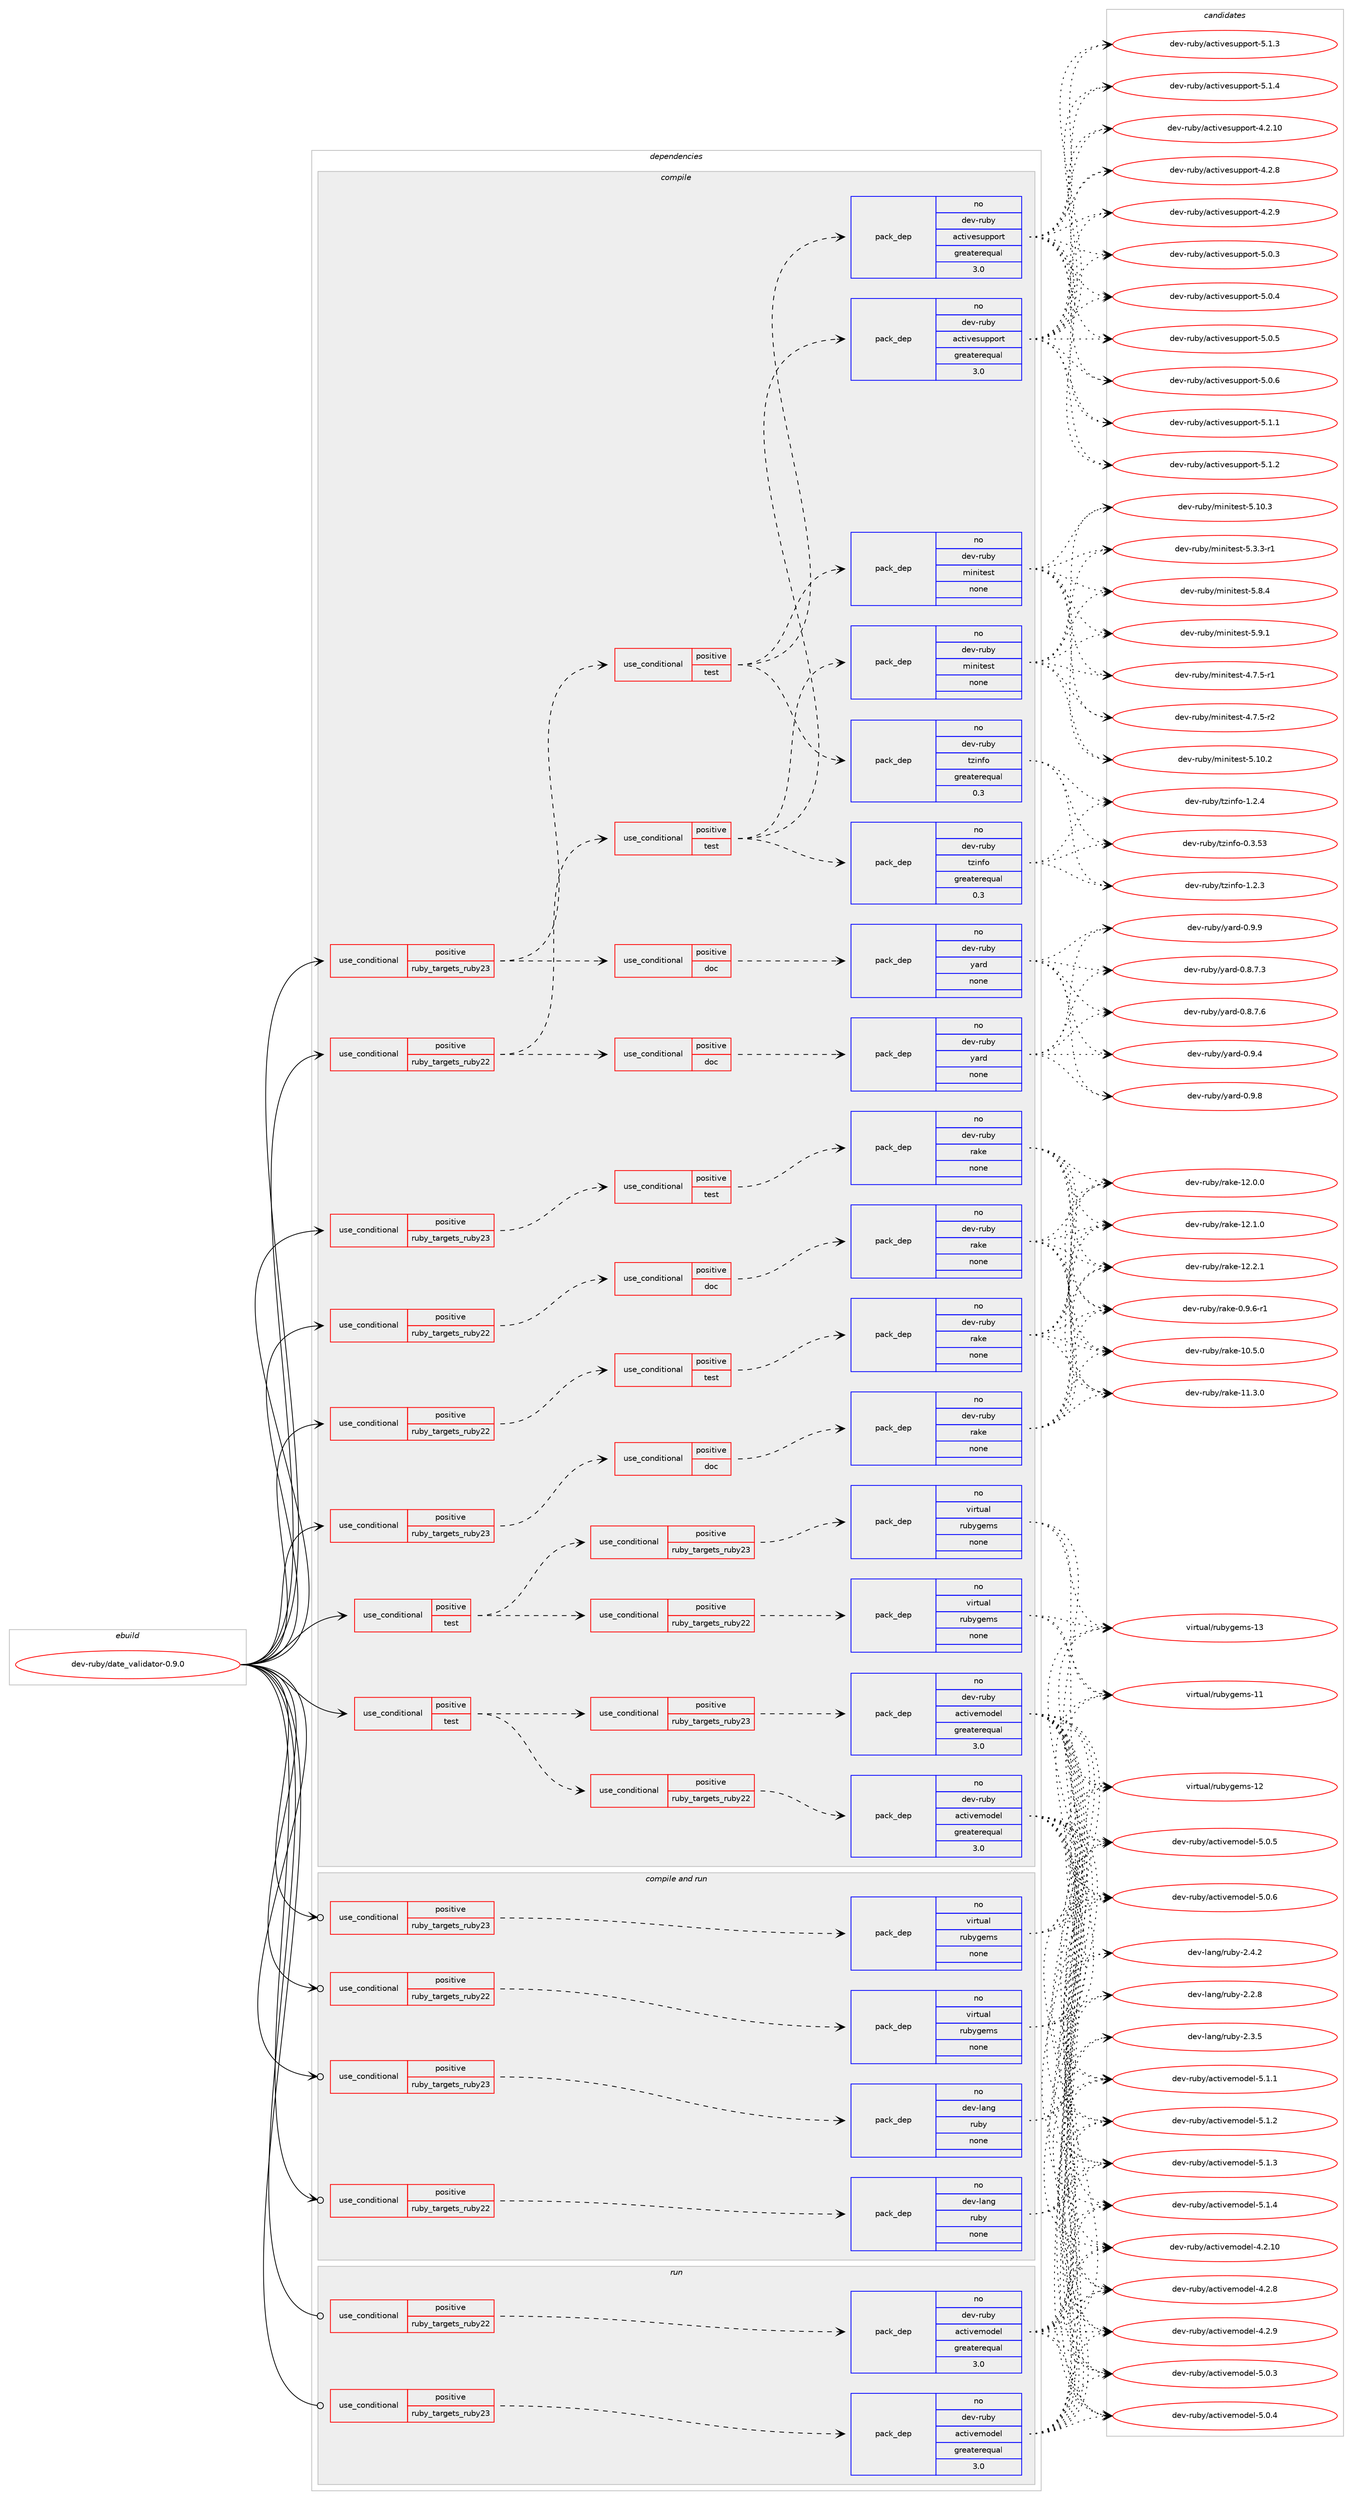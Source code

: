 digraph prolog {

# *************
# Graph options
# *************

newrank=true;
concentrate=true;
compound=true;
graph [rankdir=LR,fontname=Helvetica,fontsize=10,ranksep=1.5];#, ranksep=2.5, nodesep=0.2];
edge  [arrowhead=vee];
node  [fontname=Helvetica,fontsize=10];

# **********
# The ebuild
# **********

subgraph cluster_leftcol {
color=gray;
rank=same;
label=<<i>ebuild</i>>;
id [label="dev-ruby/date_validator-0.9.0", color=red, width=4, href="../dev-ruby/date_validator-0.9.0.svg"];
}

# ****************
# The dependencies
# ****************

subgraph cluster_midcol {
color=gray;
label=<<i>dependencies</i>>;
subgraph cluster_compile {
fillcolor="#eeeeee";
style=filled;
label=<<i>compile</i>>;
subgraph cond55446 {
dependency235528 [label=<<TABLE BORDER="0" CELLBORDER="1" CELLSPACING="0" CELLPADDING="4"><TR><TD ROWSPAN="3" CELLPADDING="10">use_conditional</TD></TR><TR><TD>positive</TD></TR><TR><TD>ruby_targets_ruby22</TD></TR></TABLE>>, shape=none, color=red];
subgraph cond55447 {
dependency235529 [label=<<TABLE BORDER="0" CELLBORDER="1" CELLSPACING="0" CELLPADDING="4"><TR><TD ROWSPAN="3" CELLPADDING="10">use_conditional</TD></TR><TR><TD>positive</TD></TR><TR><TD>doc</TD></TR></TABLE>>, shape=none, color=red];
subgraph pack176008 {
dependency235530 [label=<<TABLE BORDER="0" CELLBORDER="1" CELLSPACING="0" CELLPADDING="4" WIDTH="220"><TR><TD ROWSPAN="6" CELLPADDING="30">pack_dep</TD></TR><TR><TD WIDTH="110">no</TD></TR><TR><TD>dev-ruby</TD></TR><TR><TD>rake</TD></TR><TR><TD>none</TD></TR><TR><TD></TD></TR></TABLE>>, shape=none, color=blue];
}
dependency235529:e -> dependency235530:w [weight=20,style="dashed",arrowhead="vee"];
}
dependency235528:e -> dependency235529:w [weight=20,style="dashed",arrowhead="vee"];
}
id:e -> dependency235528:w [weight=20,style="solid",arrowhead="vee"];
subgraph cond55448 {
dependency235531 [label=<<TABLE BORDER="0" CELLBORDER="1" CELLSPACING="0" CELLPADDING="4"><TR><TD ROWSPAN="3" CELLPADDING="10">use_conditional</TD></TR><TR><TD>positive</TD></TR><TR><TD>ruby_targets_ruby22</TD></TR></TABLE>>, shape=none, color=red];
subgraph cond55449 {
dependency235532 [label=<<TABLE BORDER="0" CELLBORDER="1" CELLSPACING="0" CELLPADDING="4"><TR><TD ROWSPAN="3" CELLPADDING="10">use_conditional</TD></TR><TR><TD>positive</TD></TR><TR><TD>test</TD></TR></TABLE>>, shape=none, color=red];
subgraph pack176009 {
dependency235533 [label=<<TABLE BORDER="0" CELLBORDER="1" CELLSPACING="0" CELLPADDING="4" WIDTH="220"><TR><TD ROWSPAN="6" CELLPADDING="30">pack_dep</TD></TR><TR><TD WIDTH="110">no</TD></TR><TR><TD>dev-ruby</TD></TR><TR><TD>minitest</TD></TR><TR><TD>none</TD></TR><TR><TD></TD></TR></TABLE>>, shape=none, color=blue];
}
dependency235532:e -> dependency235533:w [weight=20,style="dashed",arrowhead="vee"];
subgraph pack176010 {
dependency235534 [label=<<TABLE BORDER="0" CELLBORDER="1" CELLSPACING="0" CELLPADDING="4" WIDTH="220"><TR><TD ROWSPAN="6" CELLPADDING="30">pack_dep</TD></TR><TR><TD WIDTH="110">no</TD></TR><TR><TD>dev-ruby</TD></TR><TR><TD>tzinfo</TD></TR><TR><TD>greaterequal</TD></TR><TR><TD>0.3</TD></TR></TABLE>>, shape=none, color=blue];
}
dependency235532:e -> dependency235534:w [weight=20,style="dashed",arrowhead="vee"];
subgraph pack176011 {
dependency235535 [label=<<TABLE BORDER="0" CELLBORDER="1" CELLSPACING="0" CELLPADDING="4" WIDTH="220"><TR><TD ROWSPAN="6" CELLPADDING="30">pack_dep</TD></TR><TR><TD WIDTH="110">no</TD></TR><TR><TD>dev-ruby</TD></TR><TR><TD>activesupport</TD></TR><TR><TD>greaterequal</TD></TR><TR><TD>3.0</TD></TR></TABLE>>, shape=none, color=blue];
}
dependency235532:e -> dependency235535:w [weight=20,style="dashed",arrowhead="vee"];
}
dependency235531:e -> dependency235532:w [weight=20,style="dashed",arrowhead="vee"];
subgraph cond55450 {
dependency235536 [label=<<TABLE BORDER="0" CELLBORDER="1" CELLSPACING="0" CELLPADDING="4"><TR><TD ROWSPAN="3" CELLPADDING="10">use_conditional</TD></TR><TR><TD>positive</TD></TR><TR><TD>doc</TD></TR></TABLE>>, shape=none, color=red];
subgraph pack176012 {
dependency235537 [label=<<TABLE BORDER="0" CELLBORDER="1" CELLSPACING="0" CELLPADDING="4" WIDTH="220"><TR><TD ROWSPAN="6" CELLPADDING="30">pack_dep</TD></TR><TR><TD WIDTH="110">no</TD></TR><TR><TD>dev-ruby</TD></TR><TR><TD>yard</TD></TR><TR><TD>none</TD></TR><TR><TD></TD></TR></TABLE>>, shape=none, color=blue];
}
dependency235536:e -> dependency235537:w [weight=20,style="dashed",arrowhead="vee"];
}
dependency235531:e -> dependency235536:w [weight=20,style="dashed",arrowhead="vee"];
}
id:e -> dependency235531:w [weight=20,style="solid",arrowhead="vee"];
subgraph cond55451 {
dependency235538 [label=<<TABLE BORDER="0" CELLBORDER="1" CELLSPACING="0" CELLPADDING="4"><TR><TD ROWSPAN="3" CELLPADDING="10">use_conditional</TD></TR><TR><TD>positive</TD></TR><TR><TD>ruby_targets_ruby22</TD></TR></TABLE>>, shape=none, color=red];
subgraph cond55452 {
dependency235539 [label=<<TABLE BORDER="0" CELLBORDER="1" CELLSPACING="0" CELLPADDING="4"><TR><TD ROWSPAN="3" CELLPADDING="10">use_conditional</TD></TR><TR><TD>positive</TD></TR><TR><TD>test</TD></TR></TABLE>>, shape=none, color=red];
subgraph pack176013 {
dependency235540 [label=<<TABLE BORDER="0" CELLBORDER="1" CELLSPACING="0" CELLPADDING="4" WIDTH="220"><TR><TD ROWSPAN="6" CELLPADDING="30">pack_dep</TD></TR><TR><TD WIDTH="110">no</TD></TR><TR><TD>dev-ruby</TD></TR><TR><TD>rake</TD></TR><TR><TD>none</TD></TR><TR><TD></TD></TR></TABLE>>, shape=none, color=blue];
}
dependency235539:e -> dependency235540:w [weight=20,style="dashed",arrowhead="vee"];
}
dependency235538:e -> dependency235539:w [weight=20,style="dashed",arrowhead="vee"];
}
id:e -> dependency235538:w [weight=20,style="solid",arrowhead="vee"];
subgraph cond55453 {
dependency235541 [label=<<TABLE BORDER="0" CELLBORDER="1" CELLSPACING="0" CELLPADDING="4"><TR><TD ROWSPAN="3" CELLPADDING="10">use_conditional</TD></TR><TR><TD>positive</TD></TR><TR><TD>ruby_targets_ruby23</TD></TR></TABLE>>, shape=none, color=red];
subgraph cond55454 {
dependency235542 [label=<<TABLE BORDER="0" CELLBORDER="1" CELLSPACING="0" CELLPADDING="4"><TR><TD ROWSPAN="3" CELLPADDING="10">use_conditional</TD></TR><TR><TD>positive</TD></TR><TR><TD>doc</TD></TR></TABLE>>, shape=none, color=red];
subgraph pack176014 {
dependency235543 [label=<<TABLE BORDER="0" CELLBORDER="1" CELLSPACING="0" CELLPADDING="4" WIDTH="220"><TR><TD ROWSPAN="6" CELLPADDING="30">pack_dep</TD></TR><TR><TD WIDTH="110">no</TD></TR><TR><TD>dev-ruby</TD></TR><TR><TD>rake</TD></TR><TR><TD>none</TD></TR><TR><TD></TD></TR></TABLE>>, shape=none, color=blue];
}
dependency235542:e -> dependency235543:w [weight=20,style="dashed",arrowhead="vee"];
}
dependency235541:e -> dependency235542:w [weight=20,style="dashed",arrowhead="vee"];
}
id:e -> dependency235541:w [weight=20,style="solid",arrowhead="vee"];
subgraph cond55455 {
dependency235544 [label=<<TABLE BORDER="0" CELLBORDER="1" CELLSPACING="0" CELLPADDING="4"><TR><TD ROWSPAN="3" CELLPADDING="10">use_conditional</TD></TR><TR><TD>positive</TD></TR><TR><TD>ruby_targets_ruby23</TD></TR></TABLE>>, shape=none, color=red];
subgraph cond55456 {
dependency235545 [label=<<TABLE BORDER="0" CELLBORDER="1" CELLSPACING="0" CELLPADDING="4"><TR><TD ROWSPAN="3" CELLPADDING="10">use_conditional</TD></TR><TR><TD>positive</TD></TR><TR><TD>test</TD></TR></TABLE>>, shape=none, color=red];
subgraph pack176015 {
dependency235546 [label=<<TABLE BORDER="0" CELLBORDER="1" CELLSPACING="0" CELLPADDING="4" WIDTH="220"><TR><TD ROWSPAN="6" CELLPADDING="30">pack_dep</TD></TR><TR><TD WIDTH="110">no</TD></TR><TR><TD>dev-ruby</TD></TR><TR><TD>minitest</TD></TR><TR><TD>none</TD></TR><TR><TD></TD></TR></TABLE>>, shape=none, color=blue];
}
dependency235545:e -> dependency235546:w [weight=20,style="dashed",arrowhead="vee"];
subgraph pack176016 {
dependency235547 [label=<<TABLE BORDER="0" CELLBORDER="1" CELLSPACING="0" CELLPADDING="4" WIDTH="220"><TR><TD ROWSPAN="6" CELLPADDING="30">pack_dep</TD></TR><TR><TD WIDTH="110">no</TD></TR><TR><TD>dev-ruby</TD></TR><TR><TD>tzinfo</TD></TR><TR><TD>greaterequal</TD></TR><TR><TD>0.3</TD></TR></TABLE>>, shape=none, color=blue];
}
dependency235545:e -> dependency235547:w [weight=20,style="dashed",arrowhead="vee"];
subgraph pack176017 {
dependency235548 [label=<<TABLE BORDER="0" CELLBORDER="1" CELLSPACING="0" CELLPADDING="4" WIDTH="220"><TR><TD ROWSPAN="6" CELLPADDING="30">pack_dep</TD></TR><TR><TD WIDTH="110">no</TD></TR><TR><TD>dev-ruby</TD></TR><TR><TD>activesupport</TD></TR><TR><TD>greaterequal</TD></TR><TR><TD>3.0</TD></TR></TABLE>>, shape=none, color=blue];
}
dependency235545:e -> dependency235548:w [weight=20,style="dashed",arrowhead="vee"];
}
dependency235544:e -> dependency235545:w [weight=20,style="dashed",arrowhead="vee"];
subgraph cond55457 {
dependency235549 [label=<<TABLE BORDER="0" CELLBORDER="1" CELLSPACING="0" CELLPADDING="4"><TR><TD ROWSPAN="3" CELLPADDING="10">use_conditional</TD></TR><TR><TD>positive</TD></TR><TR><TD>doc</TD></TR></TABLE>>, shape=none, color=red];
subgraph pack176018 {
dependency235550 [label=<<TABLE BORDER="0" CELLBORDER="1" CELLSPACING="0" CELLPADDING="4" WIDTH="220"><TR><TD ROWSPAN="6" CELLPADDING="30">pack_dep</TD></TR><TR><TD WIDTH="110">no</TD></TR><TR><TD>dev-ruby</TD></TR><TR><TD>yard</TD></TR><TR><TD>none</TD></TR><TR><TD></TD></TR></TABLE>>, shape=none, color=blue];
}
dependency235549:e -> dependency235550:w [weight=20,style="dashed",arrowhead="vee"];
}
dependency235544:e -> dependency235549:w [weight=20,style="dashed",arrowhead="vee"];
}
id:e -> dependency235544:w [weight=20,style="solid",arrowhead="vee"];
subgraph cond55458 {
dependency235551 [label=<<TABLE BORDER="0" CELLBORDER="1" CELLSPACING="0" CELLPADDING="4"><TR><TD ROWSPAN="3" CELLPADDING="10">use_conditional</TD></TR><TR><TD>positive</TD></TR><TR><TD>ruby_targets_ruby23</TD></TR></TABLE>>, shape=none, color=red];
subgraph cond55459 {
dependency235552 [label=<<TABLE BORDER="0" CELLBORDER="1" CELLSPACING="0" CELLPADDING="4"><TR><TD ROWSPAN="3" CELLPADDING="10">use_conditional</TD></TR><TR><TD>positive</TD></TR><TR><TD>test</TD></TR></TABLE>>, shape=none, color=red];
subgraph pack176019 {
dependency235553 [label=<<TABLE BORDER="0" CELLBORDER="1" CELLSPACING="0" CELLPADDING="4" WIDTH="220"><TR><TD ROWSPAN="6" CELLPADDING="30">pack_dep</TD></TR><TR><TD WIDTH="110">no</TD></TR><TR><TD>dev-ruby</TD></TR><TR><TD>rake</TD></TR><TR><TD>none</TD></TR><TR><TD></TD></TR></TABLE>>, shape=none, color=blue];
}
dependency235552:e -> dependency235553:w [weight=20,style="dashed",arrowhead="vee"];
}
dependency235551:e -> dependency235552:w [weight=20,style="dashed",arrowhead="vee"];
}
id:e -> dependency235551:w [weight=20,style="solid",arrowhead="vee"];
subgraph cond55460 {
dependency235554 [label=<<TABLE BORDER="0" CELLBORDER="1" CELLSPACING="0" CELLPADDING="4"><TR><TD ROWSPAN="3" CELLPADDING="10">use_conditional</TD></TR><TR><TD>positive</TD></TR><TR><TD>test</TD></TR></TABLE>>, shape=none, color=red];
subgraph cond55461 {
dependency235555 [label=<<TABLE BORDER="0" CELLBORDER="1" CELLSPACING="0" CELLPADDING="4"><TR><TD ROWSPAN="3" CELLPADDING="10">use_conditional</TD></TR><TR><TD>positive</TD></TR><TR><TD>ruby_targets_ruby22</TD></TR></TABLE>>, shape=none, color=red];
subgraph pack176020 {
dependency235556 [label=<<TABLE BORDER="0" CELLBORDER="1" CELLSPACING="0" CELLPADDING="4" WIDTH="220"><TR><TD ROWSPAN="6" CELLPADDING="30">pack_dep</TD></TR><TR><TD WIDTH="110">no</TD></TR><TR><TD>dev-ruby</TD></TR><TR><TD>activemodel</TD></TR><TR><TD>greaterequal</TD></TR><TR><TD>3.0</TD></TR></TABLE>>, shape=none, color=blue];
}
dependency235555:e -> dependency235556:w [weight=20,style="dashed",arrowhead="vee"];
}
dependency235554:e -> dependency235555:w [weight=20,style="dashed",arrowhead="vee"];
subgraph cond55462 {
dependency235557 [label=<<TABLE BORDER="0" CELLBORDER="1" CELLSPACING="0" CELLPADDING="4"><TR><TD ROWSPAN="3" CELLPADDING="10">use_conditional</TD></TR><TR><TD>positive</TD></TR><TR><TD>ruby_targets_ruby23</TD></TR></TABLE>>, shape=none, color=red];
subgraph pack176021 {
dependency235558 [label=<<TABLE BORDER="0" CELLBORDER="1" CELLSPACING="0" CELLPADDING="4" WIDTH="220"><TR><TD ROWSPAN="6" CELLPADDING="30">pack_dep</TD></TR><TR><TD WIDTH="110">no</TD></TR><TR><TD>dev-ruby</TD></TR><TR><TD>activemodel</TD></TR><TR><TD>greaterequal</TD></TR><TR><TD>3.0</TD></TR></TABLE>>, shape=none, color=blue];
}
dependency235557:e -> dependency235558:w [weight=20,style="dashed",arrowhead="vee"];
}
dependency235554:e -> dependency235557:w [weight=20,style="dashed",arrowhead="vee"];
}
id:e -> dependency235554:w [weight=20,style="solid",arrowhead="vee"];
subgraph cond55463 {
dependency235559 [label=<<TABLE BORDER="0" CELLBORDER="1" CELLSPACING="0" CELLPADDING="4"><TR><TD ROWSPAN="3" CELLPADDING="10">use_conditional</TD></TR><TR><TD>positive</TD></TR><TR><TD>test</TD></TR></TABLE>>, shape=none, color=red];
subgraph cond55464 {
dependency235560 [label=<<TABLE BORDER="0" CELLBORDER="1" CELLSPACING="0" CELLPADDING="4"><TR><TD ROWSPAN="3" CELLPADDING="10">use_conditional</TD></TR><TR><TD>positive</TD></TR><TR><TD>ruby_targets_ruby22</TD></TR></TABLE>>, shape=none, color=red];
subgraph pack176022 {
dependency235561 [label=<<TABLE BORDER="0" CELLBORDER="1" CELLSPACING="0" CELLPADDING="4" WIDTH="220"><TR><TD ROWSPAN="6" CELLPADDING="30">pack_dep</TD></TR><TR><TD WIDTH="110">no</TD></TR><TR><TD>virtual</TD></TR><TR><TD>rubygems</TD></TR><TR><TD>none</TD></TR><TR><TD></TD></TR></TABLE>>, shape=none, color=blue];
}
dependency235560:e -> dependency235561:w [weight=20,style="dashed",arrowhead="vee"];
}
dependency235559:e -> dependency235560:w [weight=20,style="dashed",arrowhead="vee"];
subgraph cond55465 {
dependency235562 [label=<<TABLE BORDER="0" CELLBORDER="1" CELLSPACING="0" CELLPADDING="4"><TR><TD ROWSPAN="3" CELLPADDING="10">use_conditional</TD></TR><TR><TD>positive</TD></TR><TR><TD>ruby_targets_ruby23</TD></TR></TABLE>>, shape=none, color=red];
subgraph pack176023 {
dependency235563 [label=<<TABLE BORDER="0" CELLBORDER="1" CELLSPACING="0" CELLPADDING="4" WIDTH="220"><TR><TD ROWSPAN="6" CELLPADDING="30">pack_dep</TD></TR><TR><TD WIDTH="110">no</TD></TR><TR><TD>virtual</TD></TR><TR><TD>rubygems</TD></TR><TR><TD>none</TD></TR><TR><TD></TD></TR></TABLE>>, shape=none, color=blue];
}
dependency235562:e -> dependency235563:w [weight=20,style="dashed",arrowhead="vee"];
}
dependency235559:e -> dependency235562:w [weight=20,style="dashed",arrowhead="vee"];
}
id:e -> dependency235559:w [weight=20,style="solid",arrowhead="vee"];
}
subgraph cluster_compileandrun {
fillcolor="#eeeeee";
style=filled;
label=<<i>compile and run</i>>;
subgraph cond55466 {
dependency235564 [label=<<TABLE BORDER="0" CELLBORDER="1" CELLSPACING="0" CELLPADDING="4"><TR><TD ROWSPAN="3" CELLPADDING="10">use_conditional</TD></TR><TR><TD>positive</TD></TR><TR><TD>ruby_targets_ruby22</TD></TR></TABLE>>, shape=none, color=red];
subgraph pack176024 {
dependency235565 [label=<<TABLE BORDER="0" CELLBORDER="1" CELLSPACING="0" CELLPADDING="4" WIDTH="220"><TR><TD ROWSPAN="6" CELLPADDING="30">pack_dep</TD></TR><TR><TD WIDTH="110">no</TD></TR><TR><TD>dev-lang</TD></TR><TR><TD>ruby</TD></TR><TR><TD>none</TD></TR><TR><TD></TD></TR></TABLE>>, shape=none, color=blue];
}
dependency235564:e -> dependency235565:w [weight=20,style="dashed",arrowhead="vee"];
}
id:e -> dependency235564:w [weight=20,style="solid",arrowhead="odotvee"];
subgraph cond55467 {
dependency235566 [label=<<TABLE BORDER="0" CELLBORDER="1" CELLSPACING="0" CELLPADDING="4"><TR><TD ROWSPAN="3" CELLPADDING="10">use_conditional</TD></TR><TR><TD>positive</TD></TR><TR><TD>ruby_targets_ruby22</TD></TR></TABLE>>, shape=none, color=red];
subgraph pack176025 {
dependency235567 [label=<<TABLE BORDER="0" CELLBORDER="1" CELLSPACING="0" CELLPADDING="4" WIDTH="220"><TR><TD ROWSPAN="6" CELLPADDING="30">pack_dep</TD></TR><TR><TD WIDTH="110">no</TD></TR><TR><TD>virtual</TD></TR><TR><TD>rubygems</TD></TR><TR><TD>none</TD></TR><TR><TD></TD></TR></TABLE>>, shape=none, color=blue];
}
dependency235566:e -> dependency235567:w [weight=20,style="dashed",arrowhead="vee"];
}
id:e -> dependency235566:w [weight=20,style="solid",arrowhead="odotvee"];
subgraph cond55468 {
dependency235568 [label=<<TABLE BORDER="0" CELLBORDER="1" CELLSPACING="0" CELLPADDING="4"><TR><TD ROWSPAN="3" CELLPADDING="10">use_conditional</TD></TR><TR><TD>positive</TD></TR><TR><TD>ruby_targets_ruby23</TD></TR></TABLE>>, shape=none, color=red];
subgraph pack176026 {
dependency235569 [label=<<TABLE BORDER="0" CELLBORDER="1" CELLSPACING="0" CELLPADDING="4" WIDTH="220"><TR><TD ROWSPAN="6" CELLPADDING="30">pack_dep</TD></TR><TR><TD WIDTH="110">no</TD></TR><TR><TD>dev-lang</TD></TR><TR><TD>ruby</TD></TR><TR><TD>none</TD></TR><TR><TD></TD></TR></TABLE>>, shape=none, color=blue];
}
dependency235568:e -> dependency235569:w [weight=20,style="dashed",arrowhead="vee"];
}
id:e -> dependency235568:w [weight=20,style="solid",arrowhead="odotvee"];
subgraph cond55469 {
dependency235570 [label=<<TABLE BORDER="0" CELLBORDER="1" CELLSPACING="0" CELLPADDING="4"><TR><TD ROWSPAN="3" CELLPADDING="10">use_conditional</TD></TR><TR><TD>positive</TD></TR><TR><TD>ruby_targets_ruby23</TD></TR></TABLE>>, shape=none, color=red];
subgraph pack176027 {
dependency235571 [label=<<TABLE BORDER="0" CELLBORDER="1" CELLSPACING="0" CELLPADDING="4" WIDTH="220"><TR><TD ROWSPAN="6" CELLPADDING="30">pack_dep</TD></TR><TR><TD WIDTH="110">no</TD></TR><TR><TD>virtual</TD></TR><TR><TD>rubygems</TD></TR><TR><TD>none</TD></TR><TR><TD></TD></TR></TABLE>>, shape=none, color=blue];
}
dependency235570:e -> dependency235571:w [weight=20,style="dashed",arrowhead="vee"];
}
id:e -> dependency235570:w [weight=20,style="solid",arrowhead="odotvee"];
}
subgraph cluster_run {
fillcolor="#eeeeee";
style=filled;
label=<<i>run</i>>;
subgraph cond55470 {
dependency235572 [label=<<TABLE BORDER="0" CELLBORDER="1" CELLSPACING="0" CELLPADDING="4"><TR><TD ROWSPAN="3" CELLPADDING="10">use_conditional</TD></TR><TR><TD>positive</TD></TR><TR><TD>ruby_targets_ruby22</TD></TR></TABLE>>, shape=none, color=red];
subgraph pack176028 {
dependency235573 [label=<<TABLE BORDER="0" CELLBORDER="1" CELLSPACING="0" CELLPADDING="4" WIDTH="220"><TR><TD ROWSPAN="6" CELLPADDING="30">pack_dep</TD></TR><TR><TD WIDTH="110">no</TD></TR><TR><TD>dev-ruby</TD></TR><TR><TD>activemodel</TD></TR><TR><TD>greaterequal</TD></TR><TR><TD>3.0</TD></TR></TABLE>>, shape=none, color=blue];
}
dependency235572:e -> dependency235573:w [weight=20,style="dashed",arrowhead="vee"];
}
id:e -> dependency235572:w [weight=20,style="solid",arrowhead="odot"];
subgraph cond55471 {
dependency235574 [label=<<TABLE BORDER="0" CELLBORDER="1" CELLSPACING="0" CELLPADDING="4"><TR><TD ROWSPAN="3" CELLPADDING="10">use_conditional</TD></TR><TR><TD>positive</TD></TR><TR><TD>ruby_targets_ruby23</TD></TR></TABLE>>, shape=none, color=red];
subgraph pack176029 {
dependency235575 [label=<<TABLE BORDER="0" CELLBORDER="1" CELLSPACING="0" CELLPADDING="4" WIDTH="220"><TR><TD ROWSPAN="6" CELLPADDING="30">pack_dep</TD></TR><TR><TD WIDTH="110">no</TD></TR><TR><TD>dev-ruby</TD></TR><TR><TD>activemodel</TD></TR><TR><TD>greaterequal</TD></TR><TR><TD>3.0</TD></TR></TABLE>>, shape=none, color=blue];
}
dependency235574:e -> dependency235575:w [weight=20,style="dashed",arrowhead="vee"];
}
id:e -> dependency235574:w [weight=20,style="solid",arrowhead="odot"];
}
}

# **************
# The candidates
# **************

subgraph cluster_choices {
rank=same;
color=gray;
label=<<i>candidates</i>>;

subgraph choice176008 {
color=black;
nodesep=1;
choice100101118451141179812147114971071014548465746544511449 [label="dev-ruby/rake-0.9.6-r1", color=red, width=4,href="../dev-ruby/rake-0.9.6-r1.svg"];
choice1001011184511411798121471149710710145494846534648 [label="dev-ruby/rake-10.5.0", color=red, width=4,href="../dev-ruby/rake-10.5.0.svg"];
choice1001011184511411798121471149710710145494946514648 [label="dev-ruby/rake-11.3.0", color=red, width=4,href="../dev-ruby/rake-11.3.0.svg"];
choice1001011184511411798121471149710710145495046484648 [label="dev-ruby/rake-12.0.0", color=red, width=4,href="../dev-ruby/rake-12.0.0.svg"];
choice1001011184511411798121471149710710145495046494648 [label="dev-ruby/rake-12.1.0", color=red, width=4,href="../dev-ruby/rake-12.1.0.svg"];
choice1001011184511411798121471149710710145495046504649 [label="dev-ruby/rake-12.2.1", color=red, width=4,href="../dev-ruby/rake-12.2.1.svg"];
dependency235530:e -> choice100101118451141179812147114971071014548465746544511449:w [style=dotted,weight="100"];
dependency235530:e -> choice1001011184511411798121471149710710145494846534648:w [style=dotted,weight="100"];
dependency235530:e -> choice1001011184511411798121471149710710145494946514648:w [style=dotted,weight="100"];
dependency235530:e -> choice1001011184511411798121471149710710145495046484648:w [style=dotted,weight="100"];
dependency235530:e -> choice1001011184511411798121471149710710145495046494648:w [style=dotted,weight="100"];
dependency235530:e -> choice1001011184511411798121471149710710145495046504649:w [style=dotted,weight="100"];
}
subgraph choice176009 {
color=black;
nodesep=1;
choice1001011184511411798121471091051101051161011151164552465546534511449 [label="dev-ruby/minitest-4.7.5-r1", color=red, width=4,href="../dev-ruby/minitest-4.7.5-r1.svg"];
choice1001011184511411798121471091051101051161011151164552465546534511450 [label="dev-ruby/minitest-4.7.5-r2", color=red, width=4,href="../dev-ruby/minitest-4.7.5-r2.svg"];
choice10010111845114117981214710910511010511610111511645534649484650 [label="dev-ruby/minitest-5.10.2", color=red, width=4,href="../dev-ruby/minitest-5.10.2.svg"];
choice10010111845114117981214710910511010511610111511645534649484651 [label="dev-ruby/minitest-5.10.3", color=red, width=4,href="../dev-ruby/minitest-5.10.3.svg"];
choice1001011184511411798121471091051101051161011151164553465146514511449 [label="dev-ruby/minitest-5.3.3-r1", color=red, width=4,href="../dev-ruby/minitest-5.3.3-r1.svg"];
choice100101118451141179812147109105110105116101115116455346564652 [label="dev-ruby/minitest-5.8.4", color=red, width=4,href="../dev-ruby/minitest-5.8.4.svg"];
choice100101118451141179812147109105110105116101115116455346574649 [label="dev-ruby/minitest-5.9.1", color=red, width=4,href="../dev-ruby/minitest-5.9.1.svg"];
dependency235533:e -> choice1001011184511411798121471091051101051161011151164552465546534511449:w [style=dotted,weight="100"];
dependency235533:e -> choice1001011184511411798121471091051101051161011151164552465546534511450:w [style=dotted,weight="100"];
dependency235533:e -> choice10010111845114117981214710910511010511610111511645534649484650:w [style=dotted,weight="100"];
dependency235533:e -> choice10010111845114117981214710910511010511610111511645534649484651:w [style=dotted,weight="100"];
dependency235533:e -> choice1001011184511411798121471091051101051161011151164553465146514511449:w [style=dotted,weight="100"];
dependency235533:e -> choice100101118451141179812147109105110105116101115116455346564652:w [style=dotted,weight="100"];
dependency235533:e -> choice100101118451141179812147109105110105116101115116455346574649:w [style=dotted,weight="100"];
}
subgraph choice176010 {
color=black;
nodesep=1;
choice10010111845114117981214711612210511010211145484651465351 [label="dev-ruby/tzinfo-0.3.53", color=red, width=4,href="../dev-ruby/tzinfo-0.3.53.svg"];
choice100101118451141179812147116122105110102111454946504651 [label="dev-ruby/tzinfo-1.2.3", color=red, width=4,href="../dev-ruby/tzinfo-1.2.3.svg"];
choice100101118451141179812147116122105110102111454946504652 [label="dev-ruby/tzinfo-1.2.4", color=red, width=4,href="../dev-ruby/tzinfo-1.2.4.svg"];
dependency235534:e -> choice10010111845114117981214711612210511010211145484651465351:w [style=dotted,weight="100"];
dependency235534:e -> choice100101118451141179812147116122105110102111454946504651:w [style=dotted,weight="100"];
dependency235534:e -> choice100101118451141179812147116122105110102111454946504652:w [style=dotted,weight="100"];
}
subgraph choice176011 {
color=black;
nodesep=1;
choice100101118451141179812147979911610511810111511711211211111411645524650464948 [label="dev-ruby/activesupport-4.2.10", color=red, width=4,href="../dev-ruby/activesupport-4.2.10.svg"];
choice1001011184511411798121479799116105118101115117112112111114116455246504656 [label="dev-ruby/activesupport-4.2.8", color=red, width=4,href="../dev-ruby/activesupport-4.2.8.svg"];
choice1001011184511411798121479799116105118101115117112112111114116455246504657 [label="dev-ruby/activesupport-4.2.9", color=red, width=4,href="../dev-ruby/activesupport-4.2.9.svg"];
choice1001011184511411798121479799116105118101115117112112111114116455346484651 [label="dev-ruby/activesupport-5.0.3", color=red, width=4,href="../dev-ruby/activesupport-5.0.3.svg"];
choice1001011184511411798121479799116105118101115117112112111114116455346484652 [label="dev-ruby/activesupport-5.0.4", color=red, width=4,href="../dev-ruby/activesupport-5.0.4.svg"];
choice1001011184511411798121479799116105118101115117112112111114116455346484653 [label="dev-ruby/activesupport-5.0.5", color=red, width=4,href="../dev-ruby/activesupport-5.0.5.svg"];
choice1001011184511411798121479799116105118101115117112112111114116455346484654 [label="dev-ruby/activesupport-5.0.6", color=red, width=4,href="../dev-ruby/activesupport-5.0.6.svg"];
choice1001011184511411798121479799116105118101115117112112111114116455346494649 [label="dev-ruby/activesupport-5.1.1", color=red, width=4,href="../dev-ruby/activesupport-5.1.1.svg"];
choice1001011184511411798121479799116105118101115117112112111114116455346494650 [label="dev-ruby/activesupport-5.1.2", color=red, width=4,href="../dev-ruby/activesupport-5.1.2.svg"];
choice1001011184511411798121479799116105118101115117112112111114116455346494651 [label="dev-ruby/activesupport-5.1.3", color=red, width=4,href="../dev-ruby/activesupport-5.1.3.svg"];
choice1001011184511411798121479799116105118101115117112112111114116455346494652 [label="dev-ruby/activesupport-5.1.4", color=red, width=4,href="../dev-ruby/activesupport-5.1.4.svg"];
dependency235535:e -> choice100101118451141179812147979911610511810111511711211211111411645524650464948:w [style=dotted,weight="100"];
dependency235535:e -> choice1001011184511411798121479799116105118101115117112112111114116455246504656:w [style=dotted,weight="100"];
dependency235535:e -> choice1001011184511411798121479799116105118101115117112112111114116455246504657:w [style=dotted,weight="100"];
dependency235535:e -> choice1001011184511411798121479799116105118101115117112112111114116455346484651:w [style=dotted,weight="100"];
dependency235535:e -> choice1001011184511411798121479799116105118101115117112112111114116455346484652:w [style=dotted,weight="100"];
dependency235535:e -> choice1001011184511411798121479799116105118101115117112112111114116455346484653:w [style=dotted,weight="100"];
dependency235535:e -> choice1001011184511411798121479799116105118101115117112112111114116455346484654:w [style=dotted,weight="100"];
dependency235535:e -> choice1001011184511411798121479799116105118101115117112112111114116455346494649:w [style=dotted,weight="100"];
dependency235535:e -> choice1001011184511411798121479799116105118101115117112112111114116455346494650:w [style=dotted,weight="100"];
dependency235535:e -> choice1001011184511411798121479799116105118101115117112112111114116455346494651:w [style=dotted,weight="100"];
dependency235535:e -> choice1001011184511411798121479799116105118101115117112112111114116455346494652:w [style=dotted,weight="100"];
}
subgraph choice176012 {
color=black;
nodesep=1;
choice100101118451141179812147121971141004548465646554651 [label="dev-ruby/yard-0.8.7.3", color=red, width=4,href="../dev-ruby/yard-0.8.7.3.svg"];
choice100101118451141179812147121971141004548465646554654 [label="dev-ruby/yard-0.8.7.6", color=red, width=4,href="../dev-ruby/yard-0.8.7.6.svg"];
choice10010111845114117981214712197114100454846574652 [label="dev-ruby/yard-0.9.4", color=red, width=4,href="../dev-ruby/yard-0.9.4.svg"];
choice10010111845114117981214712197114100454846574656 [label="dev-ruby/yard-0.9.8", color=red, width=4,href="../dev-ruby/yard-0.9.8.svg"];
choice10010111845114117981214712197114100454846574657 [label="dev-ruby/yard-0.9.9", color=red, width=4,href="../dev-ruby/yard-0.9.9.svg"];
dependency235537:e -> choice100101118451141179812147121971141004548465646554651:w [style=dotted,weight="100"];
dependency235537:e -> choice100101118451141179812147121971141004548465646554654:w [style=dotted,weight="100"];
dependency235537:e -> choice10010111845114117981214712197114100454846574652:w [style=dotted,weight="100"];
dependency235537:e -> choice10010111845114117981214712197114100454846574656:w [style=dotted,weight="100"];
dependency235537:e -> choice10010111845114117981214712197114100454846574657:w [style=dotted,weight="100"];
}
subgraph choice176013 {
color=black;
nodesep=1;
choice100101118451141179812147114971071014548465746544511449 [label="dev-ruby/rake-0.9.6-r1", color=red, width=4,href="../dev-ruby/rake-0.9.6-r1.svg"];
choice1001011184511411798121471149710710145494846534648 [label="dev-ruby/rake-10.5.0", color=red, width=4,href="../dev-ruby/rake-10.5.0.svg"];
choice1001011184511411798121471149710710145494946514648 [label="dev-ruby/rake-11.3.0", color=red, width=4,href="../dev-ruby/rake-11.3.0.svg"];
choice1001011184511411798121471149710710145495046484648 [label="dev-ruby/rake-12.0.0", color=red, width=4,href="../dev-ruby/rake-12.0.0.svg"];
choice1001011184511411798121471149710710145495046494648 [label="dev-ruby/rake-12.1.0", color=red, width=4,href="../dev-ruby/rake-12.1.0.svg"];
choice1001011184511411798121471149710710145495046504649 [label="dev-ruby/rake-12.2.1", color=red, width=4,href="../dev-ruby/rake-12.2.1.svg"];
dependency235540:e -> choice100101118451141179812147114971071014548465746544511449:w [style=dotted,weight="100"];
dependency235540:e -> choice1001011184511411798121471149710710145494846534648:w [style=dotted,weight="100"];
dependency235540:e -> choice1001011184511411798121471149710710145494946514648:w [style=dotted,weight="100"];
dependency235540:e -> choice1001011184511411798121471149710710145495046484648:w [style=dotted,weight="100"];
dependency235540:e -> choice1001011184511411798121471149710710145495046494648:w [style=dotted,weight="100"];
dependency235540:e -> choice1001011184511411798121471149710710145495046504649:w [style=dotted,weight="100"];
}
subgraph choice176014 {
color=black;
nodesep=1;
choice100101118451141179812147114971071014548465746544511449 [label="dev-ruby/rake-0.9.6-r1", color=red, width=4,href="../dev-ruby/rake-0.9.6-r1.svg"];
choice1001011184511411798121471149710710145494846534648 [label="dev-ruby/rake-10.5.0", color=red, width=4,href="../dev-ruby/rake-10.5.0.svg"];
choice1001011184511411798121471149710710145494946514648 [label="dev-ruby/rake-11.3.0", color=red, width=4,href="../dev-ruby/rake-11.3.0.svg"];
choice1001011184511411798121471149710710145495046484648 [label="dev-ruby/rake-12.0.0", color=red, width=4,href="../dev-ruby/rake-12.0.0.svg"];
choice1001011184511411798121471149710710145495046494648 [label="dev-ruby/rake-12.1.0", color=red, width=4,href="../dev-ruby/rake-12.1.0.svg"];
choice1001011184511411798121471149710710145495046504649 [label="dev-ruby/rake-12.2.1", color=red, width=4,href="../dev-ruby/rake-12.2.1.svg"];
dependency235543:e -> choice100101118451141179812147114971071014548465746544511449:w [style=dotted,weight="100"];
dependency235543:e -> choice1001011184511411798121471149710710145494846534648:w [style=dotted,weight="100"];
dependency235543:e -> choice1001011184511411798121471149710710145494946514648:w [style=dotted,weight="100"];
dependency235543:e -> choice1001011184511411798121471149710710145495046484648:w [style=dotted,weight="100"];
dependency235543:e -> choice1001011184511411798121471149710710145495046494648:w [style=dotted,weight="100"];
dependency235543:e -> choice1001011184511411798121471149710710145495046504649:w [style=dotted,weight="100"];
}
subgraph choice176015 {
color=black;
nodesep=1;
choice1001011184511411798121471091051101051161011151164552465546534511449 [label="dev-ruby/minitest-4.7.5-r1", color=red, width=4,href="../dev-ruby/minitest-4.7.5-r1.svg"];
choice1001011184511411798121471091051101051161011151164552465546534511450 [label="dev-ruby/minitest-4.7.5-r2", color=red, width=4,href="../dev-ruby/minitest-4.7.5-r2.svg"];
choice10010111845114117981214710910511010511610111511645534649484650 [label="dev-ruby/minitest-5.10.2", color=red, width=4,href="../dev-ruby/minitest-5.10.2.svg"];
choice10010111845114117981214710910511010511610111511645534649484651 [label="dev-ruby/minitest-5.10.3", color=red, width=4,href="../dev-ruby/minitest-5.10.3.svg"];
choice1001011184511411798121471091051101051161011151164553465146514511449 [label="dev-ruby/minitest-5.3.3-r1", color=red, width=4,href="../dev-ruby/minitest-5.3.3-r1.svg"];
choice100101118451141179812147109105110105116101115116455346564652 [label="dev-ruby/minitest-5.8.4", color=red, width=4,href="../dev-ruby/minitest-5.8.4.svg"];
choice100101118451141179812147109105110105116101115116455346574649 [label="dev-ruby/minitest-5.9.1", color=red, width=4,href="../dev-ruby/minitest-5.9.1.svg"];
dependency235546:e -> choice1001011184511411798121471091051101051161011151164552465546534511449:w [style=dotted,weight="100"];
dependency235546:e -> choice1001011184511411798121471091051101051161011151164552465546534511450:w [style=dotted,weight="100"];
dependency235546:e -> choice10010111845114117981214710910511010511610111511645534649484650:w [style=dotted,weight="100"];
dependency235546:e -> choice10010111845114117981214710910511010511610111511645534649484651:w [style=dotted,weight="100"];
dependency235546:e -> choice1001011184511411798121471091051101051161011151164553465146514511449:w [style=dotted,weight="100"];
dependency235546:e -> choice100101118451141179812147109105110105116101115116455346564652:w [style=dotted,weight="100"];
dependency235546:e -> choice100101118451141179812147109105110105116101115116455346574649:w [style=dotted,weight="100"];
}
subgraph choice176016 {
color=black;
nodesep=1;
choice10010111845114117981214711612210511010211145484651465351 [label="dev-ruby/tzinfo-0.3.53", color=red, width=4,href="../dev-ruby/tzinfo-0.3.53.svg"];
choice100101118451141179812147116122105110102111454946504651 [label="dev-ruby/tzinfo-1.2.3", color=red, width=4,href="../dev-ruby/tzinfo-1.2.3.svg"];
choice100101118451141179812147116122105110102111454946504652 [label="dev-ruby/tzinfo-1.2.4", color=red, width=4,href="../dev-ruby/tzinfo-1.2.4.svg"];
dependency235547:e -> choice10010111845114117981214711612210511010211145484651465351:w [style=dotted,weight="100"];
dependency235547:e -> choice100101118451141179812147116122105110102111454946504651:w [style=dotted,weight="100"];
dependency235547:e -> choice100101118451141179812147116122105110102111454946504652:w [style=dotted,weight="100"];
}
subgraph choice176017 {
color=black;
nodesep=1;
choice100101118451141179812147979911610511810111511711211211111411645524650464948 [label="dev-ruby/activesupport-4.2.10", color=red, width=4,href="../dev-ruby/activesupport-4.2.10.svg"];
choice1001011184511411798121479799116105118101115117112112111114116455246504656 [label="dev-ruby/activesupport-4.2.8", color=red, width=4,href="../dev-ruby/activesupport-4.2.8.svg"];
choice1001011184511411798121479799116105118101115117112112111114116455246504657 [label="dev-ruby/activesupport-4.2.9", color=red, width=4,href="../dev-ruby/activesupport-4.2.9.svg"];
choice1001011184511411798121479799116105118101115117112112111114116455346484651 [label="dev-ruby/activesupport-5.0.3", color=red, width=4,href="../dev-ruby/activesupport-5.0.3.svg"];
choice1001011184511411798121479799116105118101115117112112111114116455346484652 [label="dev-ruby/activesupport-5.0.4", color=red, width=4,href="../dev-ruby/activesupport-5.0.4.svg"];
choice1001011184511411798121479799116105118101115117112112111114116455346484653 [label="dev-ruby/activesupport-5.0.5", color=red, width=4,href="../dev-ruby/activesupport-5.0.5.svg"];
choice1001011184511411798121479799116105118101115117112112111114116455346484654 [label="dev-ruby/activesupport-5.0.6", color=red, width=4,href="../dev-ruby/activesupport-5.0.6.svg"];
choice1001011184511411798121479799116105118101115117112112111114116455346494649 [label="dev-ruby/activesupport-5.1.1", color=red, width=4,href="../dev-ruby/activesupport-5.1.1.svg"];
choice1001011184511411798121479799116105118101115117112112111114116455346494650 [label="dev-ruby/activesupport-5.1.2", color=red, width=4,href="../dev-ruby/activesupport-5.1.2.svg"];
choice1001011184511411798121479799116105118101115117112112111114116455346494651 [label="dev-ruby/activesupport-5.1.3", color=red, width=4,href="../dev-ruby/activesupport-5.1.3.svg"];
choice1001011184511411798121479799116105118101115117112112111114116455346494652 [label="dev-ruby/activesupport-5.1.4", color=red, width=4,href="../dev-ruby/activesupport-5.1.4.svg"];
dependency235548:e -> choice100101118451141179812147979911610511810111511711211211111411645524650464948:w [style=dotted,weight="100"];
dependency235548:e -> choice1001011184511411798121479799116105118101115117112112111114116455246504656:w [style=dotted,weight="100"];
dependency235548:e -> choice1001011184511411798121479799116105118101115117112112111114116455246504657:w [style=dotted,weight="100"];
dependency235548:e -> choice1001011184511411798121479799116105118101115117112112111114116455346484651:w [style=dotted,weight="100"];
dependency235548:e -> choice1001011184511411798121479799116105118101115117112112111114116455346484652:w [style=dotted,weight="100"];
dependency235548:e -> choice1001011184511411798121479799116105118101115117112112111114116455346484653:w [style=dotted,weight="100"];
dependency235548:e -> choice1001011184511411798121479799116105118101115117112112111114116455346484654:w [style=dotted,weight="100"];
dependency235548:e -> choice1001011184511411798121479799116105118101115117112112111114116455346494649:w [style=dotted,weight="100"];
dependency235548:e -> choice1001011184511411798121479799116105118101115117112112111114116455346494650:w [style=dotted,weight="100"];
dependency235548:e -> choice1001011184511411798121479799116105118101115117112112111114116455346494651:w [style=dotted,weight="100"];
dependency235548:e -> choice1001011184511411798121479799116105118101115117112112111114116455346494652:w [style=dotted,weight="100"];
}
subgraph choice176018 {
color=black;
nodesep=1;
choice100101118451141179812147121971141004548465646554651 [label="dev-ruby/yard-0.8.7.3", color=red, width=4,href="../dev-ruby/yard-0.8.7.3.svg"];
choice100101118451141179812147121971141004548465646554654 [label="dev-ruby/yard-0.8.7.6", color=red, width=4,href="../dev-ruby/yard-0.8.7.6.svg"];
choice10010111845114117981214712197114100454846574652 [label="dev-ruby/yard-0.9.4", color=red, width=4,href="../dev-ruby/yard-0.9.4.svg"];
choice10010111845114117981214712197114100454846574656 [label="dev-ruby/yard-0.9.8", color=red, width=4,href="../dev-ruby/yard-0.9.8.svg"];
choice10010111845114117981214712197114100454846574657 [label="dev-ruby/yard-0.9.9", color=red, width=4,href="../dev-ruby/yard-0.9.9.svg"];
dependency235550:e -> choice100101118451141179812147121971141004548465646554651:w [style=dotted,weight="100"];
dependency235550:e -> choice100101118451141179812147121971141004548465646554654:w [style=dotted,weight="100"];
dependency235550:e -> choice10010111845114117981214712197114100454846574652:w [style=dotted,weight="100"];
dependency235550:e -> choice10010111845114117981214712197114100454846574656:w [style=dotted,weight="100"];
dependency235550:e -> choice10010111845114117981214712197114100454846574657:w [style=dotted,weight="100"];
}
subgraph choice176019 {
color=black;
nodesep=1;
choice100101118451141179812147114971071014548465746544511449 [label="dev-ruby/rake-0.9.6-r1", color=red, width=4,href="../dev-ruby/rake-0.9.6-r1.svg"];
choice1001011184511411798121471149710710145494846534648 [label="dev-ruby/rake-10.5.0", color=red, width=4,href="../dev-ruby/rake-10.5.0.svg"];
choice1001011184511411798121471149710710145494946514648 [label="dev-ruby/rake-11.3.0", color=red, width=4,href="../dev-ruby/rake-11.3.0.svg"];
choice1001011184511411798121471149710710145495046484648 [label="dev-ruby/rake-12.0.0", color=red, width=4,href="../dev-ruby/rake-12.0.0.svg"];
choice1001011184511411798121471149710710145495046494648 [label="dev-ruby/rake-12.1.0", color=red, width=4,href="../dev-ruby/rake-12.1.0.svg"];
choice1001011184511411798121471149710710145495046504649 [label="dev-ruby/rake-12.2.1", color=red, width=4,href="../dev-ruby/rake-12.2.1.svg"];
dependency235553:e -> choice100101118451141179812147114971071014548465746544511449:w [style=dotted,weight="100"];
dependency235553:e -> choice1001011184511411798121471149710710145494846534648:w [style=dotted,weight="100"];
dependency235553:e -> choice1001011184511411798121471149710710145494946514648:w [style=dotted,weight="100"];
dependency235553:e -> choice1001011184511411798121471149710710145495046484648:w [style=dotted,weight="100"];
dependency235553:e -> choice1001011184511411798121471149710710145495046494648:w [style=dotted,weight="100"];
dependency235553:e -> choice1001011184511411798121471149710710145495046504649:w [style=dotted,weight="100"];
}
subgraph choice176020 {
color=black;
nodesep=1;
choice100101118451141179812147979911610511810110911110010110845524650464948 [label="dev-ruby/activemodel-4.2.10", color=red, width=4,href="../dev-ruby/activemodel-4.2.10.svg"];
choice1001011184511411798121479799116105118101109111100101108455246504656 [label="dev-ruby/activemodel-4.2.8", color=red, width=4,href="../dev-ruby/activemodel-4.2.8.svg"];
choice1001011184511411798121479799116105118101109111100101108455246504657 [label="dev-ruby/activemodel-4.2.9", color=red, width=4,href="../dev-ruby/activemodel-4.2.9.svg"];
choice1001011184511411798121479799116105118101109111100101108455346484651 [label="dev-ruby/activemodel-5.0.3", color=red, width=4,href="../dev-ruby/activemodel-5.0.3.svg"];
choice1001011184511411798121479799116105118101109111100101108455346484652 [label="dev-ruby/activemodel-5.0.4", color=red, width=4,href="../dev-ruby/activemodel-5.0.4.svg"];
choice1001011184511411798121479799116105118101109111100101108455346484653 [label="dev-ruby/activemodel-5.0.5", color=red, width=4,href="../dev-ruby/activemodel-5.0.5.svg"];
choice1001011184511411798121479799116105118101109111100101108455346484654 [label="dev-ruby/activemodel-5.0.6", color=red, width=4,href="../dev-ruby/activemodel-5.0.6.svg"];
choice1001011184511411798121479799116105118101109111100101108455346494649 [label="dev-ruby/activemodel-5.1.1", color=red, width=4,href="../dev-ruby/activemodel-5.1.1.svg"];
choice1001011184511411798121479799116105118101109111100101108455346494650 [label="dev-ruby/activemodel-5.1.2", color=red, width=4,href="../dev-ruby/activemodel-5.1.2.svg"];
choice1001011184511411798121479799116105118101109111100101108455346494651 [label="dev-ruby/activemodel-5.1.3", color=red, width=4,href="../dev-ruby/activemodel-5.1.3.svg"];
choice1001011184511411798121479799116105118101109111100101108455346494652 [label="dev-ruby/activemodel-5.1.4", color=red, width=4,href="../dev-ruby/activemodel-5.1.4.svg"];
dependency235556:e -> choice100101118451141179812147979911610511810110911110010110845524650464948:w [style=dotted,weight="100"];
dependency235556:e -> choice1001011184511411798121479799116105118101109111100101108455246504656:w [style=dotted,weight="100"];
dependency235556:e -> choice1001011184511411798121479799116105118101109111100101108455246504657:w [style=dotted,weight="100"];
dependency235556:e -> choice1001011184511411798121479799116105118101109111100101108455346484651:w [style=dotted,weight="100"];
dependency235556:e -> choice1001011184511411798121479799116105118101109111100101108455346484652:w [style=dotted,weight="100"];
dependency235556:e -> choice1001011184511411798121479799116105118101109111100101108455346484653:w [style=dotted,weight="100"];
dependency235556:e -> choice1001011184511411798121479799116105118101109111100101108455346484654:w [style=dotted,weight="100"];
dependency235556:e -> choice1001011184511411798121479799116105118101109111100101108455346494649:w [style=dotted,weight="100"];
dependency235556:e -> choice1001011184511411798121479799116105118101109111100101108455346494650:w [style=dotted,weight="100"];
dependency235556:e -> choice1001011184511411798121479799116105118101109111100101108455346494651:w [style=dotted,weight="100"];
dependency235556:e -> choice1001011184511411798121479799116105118101109111100101108455346494652:w [style=dotted,weight="100"];
}
subgraph choice176021 {
color=black;
nodesep=1;
choice100101118451141179812147979911610511810110911110010110845524650464948 [label="dev-ruby/activemodel-4.2.10", color=red, width=4,href="../dev-ruby/activemodel-4.2.10.svg"];
choice1001011184511411798121479799116105118101109111100101108455246504656 [label="dev-ruby/activemodel-4.2.8", color=red, width=4,href="../dev-ruby/activemodel-4.2.8.svg"];
choice1001011184511411798121479799116105118101109111100101108455246504657 [label="dev-ruby/activemodel-4.2.9", color=red, width=4,href="../dev-ruby/activemodel-4.2.9.svg"];
choice1001011184511411798121479799116105118101109111100101108455346484651 [label="dev-ruby/activemodel-5.0.3", color=red, width=4,href="../dev-ruby/activemodel-5.0.3.svg"];
choice1001011184511411798121479799116105118101109111100101108455346484652 [label="dev-ruby/activemodel-5.0.4", color=red, width=4,href="../dev-ruby/activemodel-5.0.4.svg"];
choice1001011184511411798121479799116105118101109111100101108455346484653 [label="dev-ruby/activemodel-5.0.5", color=red, width=4,href="../dev-ruby/activemodel-5.0.5.svg"];
choice1001011184511411798121479799116105118101109111100101108455346484654 [label="dev-ruby/activemodel-5.0.6", color=red, width=4,href="../dev-ruby/activemodel-5.0.6.svg"];
choice1001011184511411798121479799116105118101109111100101108455346494649 [label="dev-ruby/activemodel-5.1.1", color=red, width=4,href="../dev-ruby/activemodel-5.1.1.svg"];
choice1001011184511411798121479799116105118101109111100101108455346494650 [label="dev-ruby/activemodel-5.1.2", color=red, width=4,href="../dev-ruby/activemodel-5.1.2.svg"];
choice1001011184511411798121479799116105118101109111100101108455346494651 [label="dev-ruby/activemodel-5.1.3", color=red, width=4,href="../dev-ruby/activemodel-5.1.3.svg"];
choice1001011184511411798121479799116105118101109111100101108455346494652 [label="dev-ruby/activemodel-5.1.4", color=red, width=4,href="../dev-ruby/activemodel-5.1.4.svg"];
dependency235558:e -> choice100101118451141179812147979911610511810110911110010110845524650464948:w [style=dotted,weight="100"];
dependency235558:e -> choice1001011184511411798121479799116105118101109111100101108455246504656:w [style=dotted,weight="100"];
dependency235558:e -> choice1001011184511411798121479799116105118101109111100101108455246504657:w [style=dotted,weight="100"];
dependency235558:e -> choice1001011184511411798121479799116105118101109111100101108455346484651:w [style=dotted,weight="100"];
dependency235558:e -> choice1001011184511411798121479799116105118101109111100101108455346484652:w [style=dotted,weight="100"];
dependency235558:e -> choice1001011184511411798121479799116105118101109111100101108455346484653:w [style=dotted,weight="100"];
dependency235558:e -> choice1001011184511411798121479799116105118101109111100101108455346484654:w [style=dotted,weight="100"];
dependency235558:e -> choice1001011184511411798121479799116105118101109111100101108455346494649:w [style=dotted,weight="100"];
dependency235558:e -> choice1001011184511411798121479799116105118101109111100101108455346494650:w [style=dotted,weight="100"];
dependency235558:e -> choice1001011184511411798121479799116105118101109111100101108455346494651:w [style=dotted,weight="100"];
dependency235558:e -> choice1001011184511411798121479799116105118101109111100101108455346494652:w [style=dotted,weight="100"];
}
subgraph choice176022 {
color=black;
nodesep=1;
choice118105114116117971084711411798121103101109115454949 [label="virtual/rubygems-11", color=red, width=4,href="../virtual/rubygems-11.svg"];
choice118105114116117971084711411798121103101109115454950 [label="virtual/rubygems-12", color=red, width=4,href="../virtual/rubygems-12.svg"];
choice118105114116117971084711411798121103101109115454951 [label="virtual/rubygems-13", color=red, width=4,href="../virtual/rubygems-13.svg"];
dependency235561:e -> choice118105114116117971084711411798121103101109115454949:w [style=dotted,weight="100"];
dependency235561:e -> choice118105114116117971084711411798121103101109115454950:w [style=dotted,weight="100"];
dependency235561:e -> choice118105114116117971084711411798121103101109115454951:w [style=dotted,weight="100"];
}
subgraph choice176023 {
color=black;
nodesep=1;
choice118105114116117971084711411798121103101109115454949 [label="virtual/rubygems-11", color=red, width=4,href="../virtual/rubygems-11.svg"];
choice118105114116117971084711411798121103101109115454950 [label="virtual/rubygems-12", color=red, width=4,href="../virtual/rubygems-12.svg"];
choice118105114116117971084711411798121103101109115454951 [label="virtual/rubygems-13", color=red, width=4,href="../virtual/rubygems-13.svg"];
dependency235563:e -> choice118105114116117971084711411798121103101109115454949:w [style=dotted,weight="100"];
dependency235563:e -> choice118105114116117971084711411798121103101109115454950:w [style=dotted,weight="100"];
dependency235563:e -> choice118105114116117971084711411798121103101109115454951:w [style=dotted,weight="100"];
}
subgraph choice176024 {
color=black;
nodesep=1;
choice10010111845108971101034711411798121455046504656 [label="dev-lang/ruby-2.2.8", color=red, width=4,href="../dev-lang/ruby-2.2.8.svg"];
choice10010111845108971101034711411798121455046514653 [label="dev-lang/ruby-2.3.5", color=red, width=4,href="../dev-lang/ruby-2.3.5.svg"];
choice10010111845108971101034711411798121455046524650 [label="dev-lang/ruby-2.4.2", color=red, width=4,href="../dev-lang/ruby-2.4.2.svg"];
dependency235565:e -> choice10010111845108971101034711411798121455046504656:w [style=dotted,weight="100"];
dependency235565:e -> choice10010111845108971101034711411798121455046514653:w [style=dotted,weight="100"];
dependency235565:e -> choice10010111845108971101034711411798121455046524650:w [style=dotted,weight="100"];
}
subgraph choice176025 {
color=black;
nodesep=1;
choice118105114116117971084711411798121103101109115454949 [label="virtual/rubygems-11", color=red, width=4,href="../virtual/rubygems-11.svg"];
choice118105114116117971084711411798121103101109115454950 [label="virtual/rubygems-12", color=red, width=4,href="../virtual/rubygems-12.svg"];
choice118105114116117971084711411798121103101109115454951 [label="virtual/rubygems-13", color=red, width=4,href="../virtual/rubygems-13.svg"];
dependency235567:e -> choice118105114116117971084711411798121103101109115454949:w [style=dotted,weight="100"];
dependency235567:e -> choice118105114116117971084711411798121103101109115454950:w [style=dotted,weight="100"];
dependency235567:e -> choice118105114116117971084711411798121103101109115454951:w [style=dotted,weight="100"];
}
subgraph choice176026 {
color=black;
nodesep=1;
choice10010111845108971101034711411798121455046504656 [label="dev-lang/ruby-2.2.8", color=red, width=4,href="../dev-lang/ruby-2.2.8.svg"];
choice10010111845108971101034711411798121455046514653 [label="dev-lang/ruby-2.3.5", color=red, width=4,href="../dev-lang/ruby-2.3.5.svg"];
choice10010111845108971101034711411798121455046524650 [label="dev-lang/ruby-2.4.2", color=red, width=4,href="../dev-lang/ruby-2.4.2.svg"];
dependency235569:e -> choice10010111845108971101034711411798121455046504656:w [style=dotted,weight="100"];
dependency235569:e -> choice10010111845108971101034711411798121455046514653:w [style=dotted,weight="100"];
dependency235569:e -> choice10010111845108971101034711411798121455046524650:w [style=dotted,weight="100"];
}
subgraph choice176027 {
color=black;
nodesep=1;
choice118105114116117971084711411798121103101109115454949 [label="virtual/rubygems-11", color=red, width=4,href="../virtual/rubygems-11.svg"];
choice118105114116117971084711411798121103101109115454950 [label="virtual/rubygems-12", color=red, width=4,href="../virtual/rubygems-12.svg"];
choice118105114116117971084711411798121103101109115454951 [label="virtual/rubygems-13", color=red, width=4,href="../virtual/rubygems-13.svg"];
dependency235571:e -> choice118105114116117971084711411798121103101109115454949:w [style=dotted,weight="100"];
dependency235571:e -> choice118105114116117971084711411798121103101109115454950:w [style=dotted,weight="100"];
dependency235571:e -> choice118105114116117971084711411798121103101109115454951:w [style=dotted,weight="100"];
}
subgraph choice176028 {
color=black;
nodesep=1;
choice100101118451141179812147979911610511810110911110010110845524650464948 [label="dev-ruby/activemodel-4.2.10", color=red, width=4,href="../dev-ruby/activemodel-4.2.10.svg"];
choice1001011184511411798121479799116105118101109111100101108455246504656 [label="dev-ruby/activemodel-4.2.8", color=red, width=4,href="../dev-ruby/activemodel-4.2.8.svg"];
choice1001011184511411798121479799116105118101109111100101108455246504657 [label="dev-ruby/activemodel-4.2.9", color=red, width=4,href="../dev-ruby/activemodel-4.2.9.svg"];
choice1001011184511411798121479799116105118101109111100101108455346484651 [label="dev-ruby/activemodel-5.0.3", color=red, width=4,href="../dev-ruby/activemodel-5.0.3.svg"];
choice1001011184511411798121479799116105118101109111100101108455346484652 [label="dev-ruby/activemodel-5.0.4", color=red, width=4,href="../dev-ruby/activemodel-5.0.4.svg"];
choice1001011184511411798121479799116105118101109111100101108455346484653 [label="dev-ruby/activemodel-5.0.5", color=red, width=4,href="../dev-ruby/activemodel-5.0.5.svg"];
choice1001011184511411798121479799116105118101109111100101108455346484654 [label="dev-ruby/activemodel-5.0.6", color=red, width=4,href="../dev-ruby/activemodel-5.0.6.svg"];
choice1001011184511411798121479799116105118101109111100101108455346494649 [label="dev-ruby/activemodel-5.1.1", color=red, width=4,href="../dev-ruby/activemodel-5.1.1.svg"];
choice1001011184511411798121479799116105118101109111100101108455346494650 [label="dev-ruby/activemodel-5.1.2", color=red, width=4,href="../dev-ruby/activemodel-5.1.2.svg"];
choice1001011184511411798121479799116105118101109111100101108455346494651 [label="dev-ruby/activemodel-5.1.3", color=red, width=4,href="../dev-ruby/activemodel-5.1.3.svg"];
choice1001011184511411798121479799116105118101109111100101108455346494652 [label="dev-ruby/activemodel-5.1.4", color=red, width=4,href="../dev-ruby/activemodel-5.1.4.svg"];
dependency235573:e -> choice100101118451141179812147979911610511810110911110010110845524650464948:w [style=dotted,weight="100"];
dependency235573:e -> choice1001011184511411798121479799116105118101109111100101108455246504656:w [style=dotted,weight="100"];
dependency235573:e -> choice1001011184511411798121479799116105118101109111100101108455246504657:w [style=dotted,weight="100"];
dependency235573:e -> choice1001011184511411798121479799116105118101109111100101108455346484651:w [style=dotted,weight="100"];
dependency235573:e -> choice1001011184511411798121479799116105118101109111100101108455346484652:w [style=dotted,weight="100"];
dependency235573:e -> choice1001011184511411798121479799116105118101109111100101108455346484653:w [style=dotted,weight="100"];
dependency235573:e -> choice1001011184511411798121479799116105118101109111100101108455346484654:w [style=dotted,weight="100"];
dependency235573:e -> choice1001011184511411798121479799116105118101109111100101108455346494649:w [style=dotted,weight="100"];
dependency235573:e -> choice1001011184511411798121479799116105118101109111100101108455346494650:w [style=dotted,weight="100"];
dependency235573:e -> choice1001011184511411798121479799116105118101109111100101108455346494651:w [style=dotted,weight="100"];
dependency235573:e -> choice1001011184511411798121479799116105118101109111100101108455346494652:w [style=dotted,weight="100"];
}
subgraph choice176029 {
color=black;
nodesep=1;
choice100101118451141179812147979911610511810110911110010110845524650464948 [label="dev-ruby/activemodel-4.2.10", color=red, width=4,href="../dev-ruby/activemodel-4.2.10.svg"];
choice1001011184511411798121479799116105118101109111100101108455246504656 [label="dev-ruby/activemodel-4.2.8", color=red, width=4,href="../dev-ruby/activemodel-4.2.8.svg"];
choice1001011184511411798121479799116105118101109111100101108455246504657 [label="dev-ruby/activemodel-4.2.9", color=red, width=4,href="../dev-ruby/activemodel-4.2.9.svg"];
choice1001011184511411798121479799116105118101109111100101108455346484651 [label="dev-ruby/activemodel-5.0.3", color=red, width=4,href="../dev-ruby/activemodel-5.0.3.svg"];
choice1001011184511411798121479799116105118101109111100101108455346484652 [label="dev-ruby/activemodel-5.0.4", color=red, width=4,href="../dev-ruby/activemodel-5.0.4.svg"];
choice1001011184511411798121479799116105118101109111100101108455346484653 [label="dev-ruby/activemodel-5.0.5", color=red, width=4,href="../dev-ruby/activemodel-5.0.5.svg"];
choice1001011184511411798121479799116105118101109111100101108455346484654 [label="dev-ruby/activemodel-5.0.6", color=red, width=4,href="../dev-ruby/activemodel-5.0.6.svg"];
choice1001011184511411798121479799116105118101109111100101108455346494649 [label="dev-ruby/activemodel-5.1.1", color=red, width=4,href="../dev-ruby/activemodel-5.1.1.svg"];
choice1001011184511411798121479799116105118101109111100101108455346494650 [label="dev-ruby/activemodel-5.1.2", color=red, width=4,href="../dev-ruby/activemodel-5.1.2.svg"];
choice1001011184511411798121479799116105118101109111100101108455346494651 [label="dev-ruby/activemodel-5.1.3", color=red, width=4,href="../dev-ruby/activemodel-5.1.3.svg"];
choice1001011184511411798121479799116105118101109111100101108455346494652 [label="dev-ruby/activemodel-5.1.4", color=red, width=4,href="../dev-ruby/activemodel-5.1.4.svg"];
dependency235575:e -> choice100101118451141179812147979911610511810110911110010110845524650464948:w [style=dotted,weight="100"];
dependency235575:e -> choice1001011184511411798121479799116105118101109111100101108455246504656:w [style=dotted,weight="100"];
dependency235575:e -> choice1001011184511411798121479799116105118101109111100101108455246504657:w [style=dotted,weight="100"];
dependency235575:e -> choice1001011184511411798121479799116105118101109111100101108455346484651:w [style=dotted,weight="100"];
dependency235575:e -> choice1001011184511411798121479799116105118101109111100101108455346484652:w [style=dotted,weight="100"];
dependency235575:e -> choice1001011184511411798121479799116105118101109111100101108455346484653:w [style=dotted,weight="100"];
dependency235575:e -> choice1001011184511411798121479799116105118101109111100101108455346484654:w [style=dotted,weight="100"];
dependency235575:e -> choice1001011184511411798121479799116105118101109111100101108455346494649:w [style=dotted,weight="100"];
dependency235575:e -> choice1001011184511411798121479799116105118101109111100101108455346494650:w [style=dotted,weight="100"];
dependency235575:e -> choice1001011184511411798121479799116105118101109111100101108455346494651:w [style=dotted,weight="100"];
dependency235575:e -> choice1001011184511411798121479799116105118101109111100101108455346494652:w [style=dotted,weight="100"];
}
}

}
